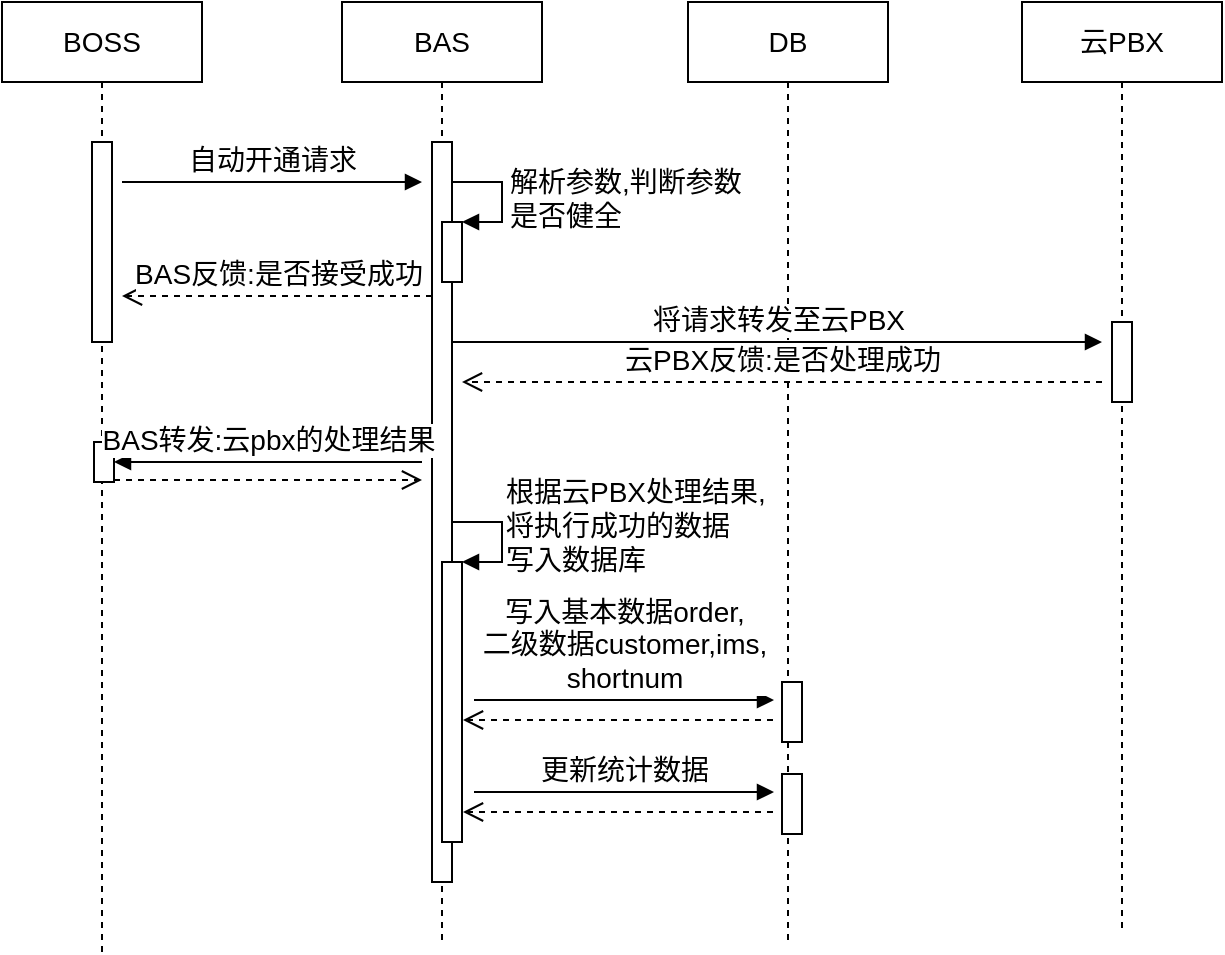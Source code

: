 <mxfile pages="1" version="11.2.8" type="github"><diagram id="dJIkZJ6dtBG-nSI26m5C" name="第 1 页"><mxGraphModel dx="1035" dy="545" grid="1" gridSize="10" guides="1" tooltips="1" connect="1" arrows="1" fold="1" page="1" pageScale="1" pageWidth="827" pageHeight="1169" math="0" shadow="0"><root><mxCell id="0"/><mxCell id="1" parent="0"/><mxCell id="jWUmlI4CCGojnIvaTug--1" value="BOSS" style="shape=umlLifeline;perimeter=lifelinePerimeter;whiteSpace=wrap;html=1;container=1;collapsible=0;recursiveResize=0;outlineConnect=0;fontSize=14;" vertex="1" parent="1"><mxGeometry x="130" y="30" width="100" height="475" as="geometry"/></mxCell><mxCell id="jWUmlI4CCGojnIvaTug--9" value="" style="html=1;points=[];perimeter=orthogonalPerimeter;fontSize=14;" vertex="1" parent="jWUmlI4CCGojnIvaTug--1"><mxGeometry x="45" y="70" width="10" height="100" as="geometry"/></mxCell><mxCell id="jWUmlI4CCGojnIvaTug--2" value="BAS" style="shape=umlLifeline;perimeter=lifelinePerimeter;whiteSpace=wrap;html=1;container=1;collapsible=0;recursiveResize=0;outlineConnect=0;fontSize=14;" vertex="1" parent="1"><mxGeometry x="300" y="30" width="100" height="470" as="geometry"/></mxCell><mxCell id="jWUmlI4CCGojnIvaTug--12" value="" style="html=1;points=[];perimeter=orthogonalPerimeter;fontSize=14;" vertex="1" parent="jWUmlI4CCGojnIvaTug--2"><mxGeometry x="45" y="70" width="10" height="370" as="geometry"/></mxCell><mxCell id="jWUmlI4CCGojnIvaTug--3" value="DB" style="shape=umlLifeline;perimeter=lifelinePerimeter;whiteSpace=wrap;html=1;container=1;collapsible=0;recursiveResize=0;outlineConnect=0;fontSize=14;" vertex="1" parent="1"><mxGeometry x="473" y="30" width="100" height="470" as="geometry"/></mxCell><mxCell id="jWUmlI4CCGojnIvaTug--36" value="" style="html=1;points=[];perimeter=orthogonalPerimeter;fontSize=14;" vertex="1" parent="jWUmlI4CCGojnIvaTug--3"><mxGeometry x="47" y="340" width="10" height="30" as="geometry"/></mxCell><mxCell id="jWUmlI4CCGojnIvaTug--5" value="云PBX" style="shape=umlLifeline;perimeter=lifelinePerimeter;whiteSpace=wrap;html=1;container=1;collapsible=0;recursiveResize=0;outlineConnect=0;fontSize=14;" vertex="1" parent="1"><mxGeometry x="640" y="30" width="100" height="465" as="geometry"/></mxCell><mxCell id="jWUmlI4CCGojnIvaTug--20" value="" style="html=1;points=[];perimeter=orthogonalPerimeter;fontSize=14;" vertex="1" parent="jWUmlI4CCGojnIvaTug--5"><mxGeometry x="45" y="160" width="10" height="40" as="geometry"/></mxCell><mxCell id="jWUmlI4CCGojnIvaTug--13" value="自动开通请求" style="html=1;verticalAlign=bottom;endArrow=block;fontSize=14;" edge="1" parent="1"><mxGeometry width="80" relative="1" as="geometry"><mxPoint x="190" y="120" as="sourcePoint"/><mxPoint x="340" y="120" as="targetPoint"/></mxGeometry></mxCell><mxCell id="jWUmlI4CCGojnIvaTug--14" value="BAS反馈:是否接受成功" style="html=1;verticalAlign=bottom;endArrow=open;dashed=1;endSize=8;fontSize=14;" edge="1" parent="1"><mxGeometry relative="1" as="geometry"><mxPoint x="345" y="177" as="sourcePoint"/><mxPoint x="190" y="177" as="targetPoint"/></mxGeometry></mxCell><mxCell id="jWUmlI4CCGojnIvaTug--15" value="" style="html=1;points=[];perimeter=orthogonalPerimeter;fontSize=14;" vertex="1" parent="1"><mxGeometry x="350" y="140" width="10" height="30" as="geometry"/></mxCell><mxCell id="jWUmlI4CCGojnIvaTug--16" value="解析参数,判断参数&lt;br&gt;是否健全" style="edgeStyle=orthogonalEdgeStyle;html=1;align=left;spacingLeft=2;endArrow=block;rounded=0;entryX=1;entryY=0;fontSize=14;" edge="1" target="jWUmlI4CCGojnIvaTug--15" parent="1"><mxGeometry relative="1" as="geometry"><mxPoint x="355" y="120" as="sourcePoint"/><Array as="points"><mxPoint x="380" y="120"/></Array></mxGeometry></mxCell><mxCell id="jWUmlI4CCGojnIvaTug--24" value="云PBX反馈:是否处理成功" style="html=1;verticalAlign=bottom;endArrow=open;dashed=1;endSize=8;fontSize=14;" edge="1" parent="1"><mxGeometry relative="1" as="geometry"><mxPoint x="680" y="220" as="sourcePoint"/><mxPoint x="360" y="220" as="targetPoint"/></mxGeometry></mxCell><mxCell id="jWUmlI4CCGojnIvaTug--25" value="将请求转发至云PBX" style="html=1;verticalAlign=bottom;endArrow=block;fontSize=14;" edge="1" parent="1"><mxGeometry width="80" relative="1" as="geometry"><mxPoint x="355" y="200" as="sourcePoint"/><mxPoint x="680" y="200" as="targetPoint"/></mxGeometry></mxCell><mxCell id="jWUmlI4CCGojnIvaTug--30" value="" style="html=1;points=[];perimeter=orthogonalPerimeter;fontSize=14;" vertex="1" parent="1"><mxGeometry x="176" y="250" width="10" height="20" as="geometry"/></mxCell><mxCell id="jWUmlI4CCGojnIvaTug--31" value="BAS转发:云pbx的处理结果" style="html=1;verticalAlign=bottom;endArrow=block;entryX=1;entryY=0;fontSize=14;" edge="1" parent="1"><mxGeometry relative="1" as="geometry"><mxPoint x="340" y="260" as="sourcePoint"/><mxPoint x="186" y="260" as="targetPoint"/></mxGeometry></mxCell><mxCell id="jWUmlI4CCGojnIvaTug--32" value="" style="html=1;verticalAlign=bottom;endArrow=open;dashed=1;endSize=8;exitX=1;exitY=0.95;fontSize=14;" edge="1" parent="1" source="jWUmlI4CCGojnIvaTug--30"><mxGeometry relative="1" as="geometry"><mxPoint x="340" y="269" as="targetPoint"/></mxGeometry></mxCell><mxCell id="jWUmlI4CCGojnIvaTug--33" value="" style="html=1;points=[];perimeter=orthogonalPerimeter;fontSize=14;" vertex="1" parent="1"><mxGeometry x="350" y="310" width="10" height="140" as="geometry"/></mxCell><mxCell id="jWUmlI4CCGojnIvaTug--34" value="" style="edgeStyle=orthogonalEdgeStyle;html=1;align=left;spacingLeft=2;endArrow=block;rounded=0;entryX=1;entryY=0;fontSize=14;" edge="1" target="jWUmlI4CCGojnIvaTug--33" parent="1"><mxGeometry relative="1" as="geometry"><mxPoint x="355" y="290" as="sourcePoint"/><Array as="points"><mxPoint x="380" y="290"/></Array></mxGeometry></mxCell><mxCell id="jWUmlI4CCGojnIvaTug--35" value="写入基本数据order,&lt;br&gt;二级数据customer,ims,&lt;br&gt;shortnum" style="html=1;verticalAlign=bottom;endArrow=block;fontSize=14;" edge="1" parent="1"><mxGeometry width="80" relative="1" as="geometry"><mxPoint x="366" y="379" as="sourcePoint"/><mxPoint x="516" y="379" as="targetPoint"/></mxGeometry></mxCell><mxCell id="jWUmlI4CCGojnIvaTug--37" value="" style="html=1;verticalAlign=bottom;endArrow=open;dashed=1;endSize=8;fontSize=14;" edge="1" parent="1"><mxGeometry relative="1" as="geometry"><mxPoint x="515.5" y="389" as="sourcePoint"/><mxPoint x="360.5" y="389" as="targetPoint"/></mxGeometry></mxCell><mxCell id="jWUmlI4CCGojnIvaTug--40" value="根据云PBX处理结果,&lt;br&gt;将执行成功的数据&lt;br&gt;写入数据库" style="text;html=1;fontSize=14;" vertex="1" parent="1"><mxGeometry x="380" y="260" width="130" height="30" as="geometry"/></mxCell><mxCell id="jWUmlI4CCGojnIvaTug--41" value="" style="html=1;points=[];perimeter=orthogonalPerimeter;fontSize=14;" vertex="1" parent="1"><mxGeometry x="520" y="416" width="10" height="30" as="geometry"/></mxCell><mxCell id="jWUmlI4CCGojnIvaTug--42" value="更新统计数据" style="html=1;verticalAlign=bottom;endArrow=block;fontSize=14;" edge="1" parent="1"><mxGeometry width="80" relative="1" as="geometry"><mxPoint x="366" y="425" as="sourcePoint"/><mxPoint x="516" y="425" as="targetPoint"/></mxGeometry></mxCell><mxCell id="jWUmlI4CCGojnIvaTug--43" value="" style="html=1;verticalAlign=bottom;endArrow=open;dashed=1;endSize=8;fontSize=14;" edge="1" parent="1"><mxGeometry relative="1" as="geometry"><mxPoint x="515.5" y="435" as="sourcePoint"/><mxPoint x="360.5" y="435" as="targetPoint"/></mxGeometry></mxCell></root></mxGraphModel></diagram></mxfile>